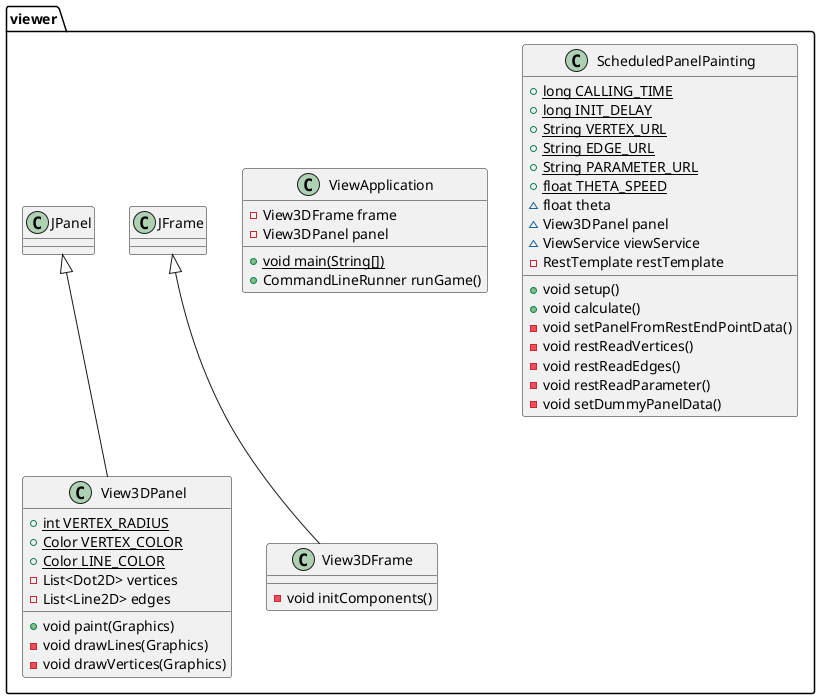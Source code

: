 @startuml
class viewer.View3DFrame {
- void initComponents()
}
class viewer.ScheduledPanelPainting {
+ {static} long CALLING_TIME
+ {static} long INIT_DELAY
+ {static} String VERTEX_URL
+ {static} String EDGE_URL
+ {static} String PARAMETER_URL
+ {static} float THETA_SPEED
~ float theta
~ View3DPanel panel
~ ViewService viewService
- RestTemplate restTemplate
+ void setup()
+ void calculate()
- void setPanelFromRestEndPointData()
- void restReadVertices()
- void restReadEdges()
- void restReadParameter()
- void setDummyPanelData()
}
class viewer.View3DPanel {
+ {static} int VERTEX_RADIUS
+ {static} Color VERTEX_COLOR
+ {static} Color LINE_COLOR
- List<Dot2D> vertices
- List<Line2D> edges
+ void paint(Graphics)
- void drawLines(Graphics)
- void drawVertices(Graphics)
}
class viewer.ViewApplication {
- View3DFrame frame
- View3DPanel panel
+ {static} void main(String[])
+ CommandLineRunner runGame()
}


viewer.JFrame <|-- viewer.View3DFrame
viewer.JPanel <|-- viewer.View3DPanel
@enduml